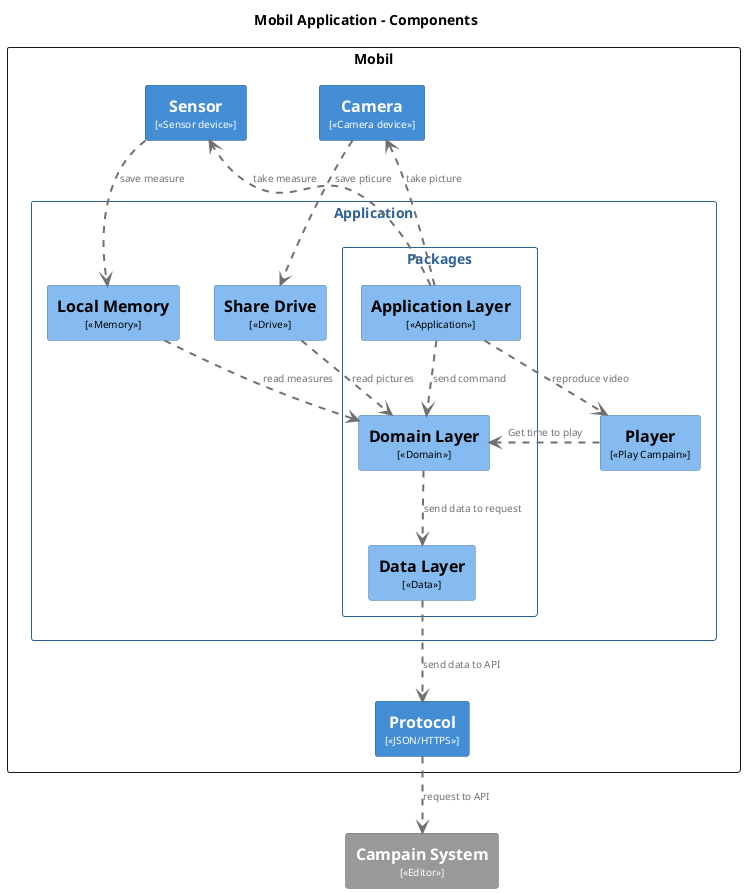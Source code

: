 @startuml
set separator none
title Mobil Application - Components


top to bottom direction

skinparam {
  arrowFontSize 10
  defaultTextAlignment center
  wrapWidth 200
  maxMessageSize 100
}

hide stereotype

skinparam rectangle<<MobilApplication.Application.Memory>> {
  BackgroundColor #85bbf0
  FontColor #000000
  BorderColor #5d82a8
  shadowing false
}
skinparam rectangle<<MobilApplication.Application.Player>> {
  BackgroundColor #85bbf0
  FontColor #000000
  BorderColor #5d82a8
  shadowing false
}
skinparam rectangle<<MobilApplication.Application.Data>> {
  BackgroundColor #85bbf0
  FontColor #000000
  BorderColor #5d82a8
  shadowing false
}

skinparam rectangle<<CampainSystem>> {
  BackgroundColor #999999
  FontColor #ffffff
  BorderColor #6b6b6b
  shadowing false
}
skinparam rectangle<<MobilApplication.Application.App>> {
  BackgroundColor #85bbf0
  FontColor #000000
  BorderColor #5d82a8
  shadowing false
}
skinparam rectangle<<MobilApplication.Application.Domain>> {
  BackgroundColor #85bbf0
  FontColor #000000
  BorderColor #5d82a8
  shadowing false
}
skinparam rectangle<<MobilApplication.Application.Drive>> {
  BackgroundColor #85bbf0
  FontColor #000000
  BorderColor #5d82a8
  shadowing false
}
skinparam rectangle<<MobilApplication.Camera>> {
  BackgroundColor #438dd5
  FontColor #ffffff
  BorderColor #2e6295
  shadowing false
}
skinparam rectangle<<MobilApplication.Sensor>> {
  BackgroundColor #438dd5
  FontColor #ffffff
  BorderColor #2e6295
  shadowing false
}
skinparam rectangle<<MobilApplication.Protocol>> {
  BackgroundColor #438dd5
  FontColor #ffffff
  BorderColor #2e6295
  shadowing false
}
skinparam rectangle<<MobilApplication.Application>> {
  BorderColor #2e6295
  FontColor #2e6295
  shadowing false
}

rectangle "==Campain System\n<size:10>[<<Editor>>]</size>" <<CampainSystem>> as CampainSystem

  rectangle "Mobil" <<MobilApplication.Page>> {

    rectangle "==Camera\n<size:10>[<<Camera device>>]</size>" <<MobilApplication.Camera>> as MobilApplication.Camera
    rectangle "==Sensor\n<size:10>[<<Sensor device>>]</size>" <<MobilApplication.Sensor>> as MobilApplication.Sensor
    rectangle "==Protocol\n<size:10>[<<JSON/HTTPS>>]</size>" <<MobilApplication.Protocol>> as MobilApplication.Protocol

      rectangle "Application" <<MobilApplication.Application>> {
        rectangle "Packages" <<MobilApplication.Application>> {
          rectangle "==Application Layer\n<size:10>[<<Application>>]</size>" <<MobilApplication.Application.App>> as MobilApplication.Application.App
          rectangle "==Domain Layer\n<size:10>[<<Domain>>]</size>" <<MobilApplication.Application.Domain>> as MobilApplication.Application.Domain
          rectangle "==Data Layer\n<size:10>[<<Data>>]</size>" <<MobilApplication.Application.Data>> as MobilApplication.Application.Data      
        }
      rectangle "==Share Drive\n<size:10>[<<Drive>>]</size>" <<MobilApplication.Application.Drive>> as MobilApplication.Application.Drive 
      rectangle "==Local Memory\n<size:10>[<<Memory>>]</size>" <<MobilApplication.Application.Memory>> as MobilApplication.Application.Memory
      rectangle "==Player\n<size:10>[<<Play Campain>>]</size>" <<MobilApplication.Application.Player>> as MobilApplication.Application.Player
     }

  MobilApplication.Application.App .[#707070,thickness=2].>   MobilApplication.Camera : "<color:#707070>take picture<color:#707070>"
  MobilApplication.Application.App .[#707070,thickness=2].>   MobilApplication.Sensor : "<color:#707070>take measure<color:#707070>"
  MobilApplication.Application.App .[#707070,thickness=2].>   MobilApplication.Application.Player : "<color:#707070>reproduce video<color:#707070>"
  
  MobilApplication.Application.Drive .[#707070,thickness=2].>   MobilApplication.Application.Domain : "<color:#707070>read pictures<color:#707070>"
  MobilApplication.Application.App .[#707070,thickness=2].>   MobilApplication.Application.Domain : "<color:#707070>send command<color:#707070>"
  MobilApplication.Application.Domain .[#707070,thickness=2].>   MobilApplication.Application.Data : "<color:#707070>send data to request<color:#707070>"
  MobilApplication.Protocol .[#707070,thickness=2].> CampainSystem : "<color:#707070>request to API<color:#707070>"

  MobilApplication.Application.Memory .[#707070,thickness=2].>   MobilApplication.Application.Domain : "<color:#707070>read measures<color:#707070>"
  MobilApplication.Application.Player .[#707070,thickness=2].>   MobilApplication.Application.Domain : "<color:#707070>Get time to play<color:#707070>"
  MobilApplication.Camera .[#707070,thickness=2].>   MobilApplication.Application.Drive : "<color:#707070>save pticure<color:#707070>"
  MobilApplication.Sensor .[#707070,thickness=2].>   MobilApplication.Application.Memory : "<color:#707070>save measure<color:#707070>"
  MobilApplication.Application.Data .[#707070,thickness=2].>   MobilApplication.Protocol : "<color:#707070>send data to API<color:#707070>"
  

}

@enduml